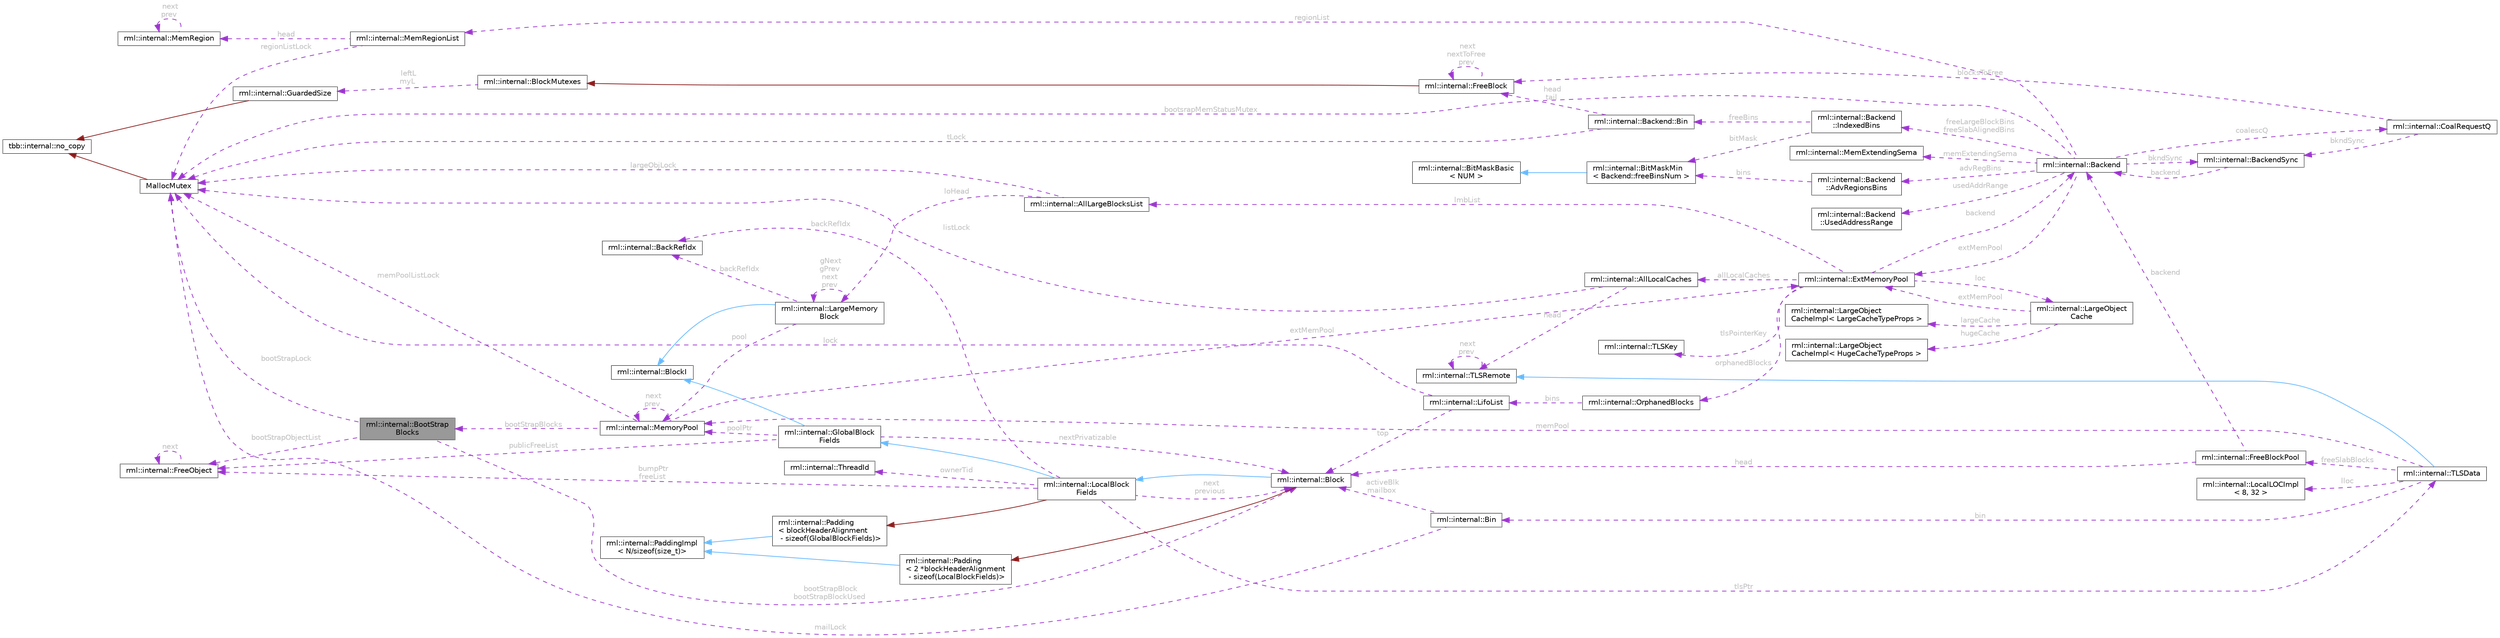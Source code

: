 digraph "rml::internal::BootStrapBlocks"
{
 // LATEX_PDF_SIZE
  bgcolor="transparent";
  edge [fontname=Helvetica,fontsize=10,labelfontname=Helvetica,labelfontsize=10];
  node [fontname=Helvetica,fontsize=10,shape=box,height=0.2,width=0.4];
  rankdir="LR";
  Node1 [id="Node000001",label="rml::internal::BootStrap\lBlocks",height=0.2,width=0.4,color="gray40", fillcolor="grey60", style="filled", fontcolor="black",tooltip=" "];
  Node2 -> Node1 [id="edge80_Node000001_Node000002",dir="back",color="darkorchid3",style="dashed",tooltip=" ",label=" bootStrapLock",fontcolor="grey" ];
  Node2 [id="Node000002",label="MallocMutex",height=0.2,width=0.4,color="gray40", fillcolor="white", style="filled",URL="$class_malloc_mutex.html",tooltip="Stripped down version of spin_mutex."];
  Node3 -> Node2 [id="edge81_Node000002_Node000003",dir="back",color="firebrick4",style="solid",tooltip=" "];
  Node3 [id="Node000003",label="tbb::internal::no_copy",height=0.2,width=0.4,color="gray40", fillcolor="white", style="filled",tooltip=" "];
  Node4 -> Node1 [id="edge82_Node000001_Node000004",dir="back",color="darkorchid3",style="dashed",tooltip=" ",label=" bootStrapBlock\nbootStrapBlockUsed",fontcolor="grey" ];
  Node4 [id="Node000004",label="rml::internal::Block",height=0.2,width=0.4,color="gray40", fillcolor="white", style="filled",URL="$classrml_1_1internal_1_1_block.html",tooltip=" "];
  Node5 -> Node4 [id="edge83_Node000004_Node000005",dir="back",color="steelblue1",style="solid",tooltip=" "];
  Node5 [id="Node000005",label="rml::internal::LocalBlock\lFields",height=0.2,width=0.4,color="gray40", fillcolor="white", style="filled",URL="$classrml_1_1internal_1_1_local_block_fields.html",tooltip=" "];
  Node6 -> Node5 [id="edge84_Node000005_Node000006",dir="back",color="steelblue1",style="solid",tooltip=" "];
  Node6 [id="Node000006",label="rml::internal::GlobalBlock\lFields",height=0.2,width=0.4,color="gray40", fillcolor="white", style="filled",URL="$classrml_1_1internal_1_1_global_block_fields.html",tooltip=" "];
  Node7 -> Node6 [id="edge85_Node000006_Node000007",dir="back",color="steelblue1",style="solid",tooltip=" "];
  Node7 [id="Node000007",label="rml::internal::BlockI",height=0.2,width=0.4,color="gray40", fillcolor="white", style="filled",URL="$classrml_1_1internal_1_1_block_i.html",tooltip=" "];
  Node8 -> Node6 [id="edge86_Node000006_Node000008",dir="back",color="darkorchid3",style="dashed",tooltip=" ",label=" publicFreeList",fontcolor="grey" ];
  Node8 [id="Node000008",label="rml::internal::FreeObject",height=0.2,width=0.4,color="gray40", fillcolor="white", style="filled",URL="$structrml_1_1internal_1_1_free_object.html",tooltip=" "];
  Node8 -> Node8 [id="edge87_Node000008_Node000008",dir="back",color="darkorchid3",style="dashed",tooltip=" ",label=" next",fontcolor="grey" ];
  Node4 -> Node6 [id="edge88_Node000006_Node000004",dir="back",color="darkorchid3",style="dashed",tooltip=" ",label=" nextPrivatizable",fontcolor="grey" ];
  Node9 -> Node6 [id="edge89_Node000006_Node000009",dir="back",color="darkorchid3",style="dashed",tooltip=" ",label=" poolPtr",fontcolor="grey" ];
  Node9 [id="Node000009",label="rml::internal::MemoryPool",height=0.2,width=0.4,color="gray40", fillcolor="white", style="filled",URL="$classrml_1_1internal_1_1_memory_pool.html",tooltip=" "];
  Node2 -> Node9 [id="edge90_Node000009_Node000002",dir="back",color="darkorchid3",style="dashed",tooltip=" ",label=" memPoolListLock",fontcolor="grey" ];
  Node9 -> Node9 [id="edge91_Node000009_Node000009",dir="back",color="darkorchid3",style="dashed",tooltip=" ",label=" next\nprev",fontcolor="grey" ];
  Node10 -> Node9 [id="edge92_Node000009_Node000010",dir="back",color="darkorchid3",style="dashed",tooltip=" ",label=" extMemPool",fontcolor="grey" ];
  Node10 [id="Node000010",label="rml::internal::ExtMemoryPool",height=0.2,width=0.4,color="gray40", fillcolor="white", style="filled",URL="$structrml_1_1internal_1_1_ext_memory_pool.html",tooltip=" "];
  Node11 -> Node10 [id="edge93_Node000010_Node000011",dir="back",color="darkorchid3",style="dashed",tooltip=" ",label=" backend",fontcolor="grey" ];
  Node11 [id="Node000011",label="rml::internal::Backend",height=0.2,width=0.4,color="gray40", fillcolor="white", style="filled",URL="$classrml_1_1internal_1_1_backend.html",tooltip=" "];
  Node10 -> Node11 [id="edge94_Node000011_Node000010",dir="back",color="darkorchid3",style="dashed",tooltip=" ",label=" extMemPool",fontcolor="grey" ];
  Node12 -> Node11 [id="edge95_Node000011_Node000012",dir="back",color="darkorchid3",style="dashed",tooltip=" ",label=" regionList",fontcolor="grey" ];
  Node12 [id="Node000012",label="rml::internal::MemRegionList",height=0.2,width=0.4,color="gray40", fillcolor="white", style="filled",URL="$classrml_1_1internal_1_1_mem_region_list.html",tooltip=" "];
  Node2 -> Node12 [id="edge96_Node000012_Node000002",dir="back",color="darkorchid3",style="dashed",tooltip=" ",label=" regionListLock",fontcolor="grey" ];
  Node13 -> Node12 [id="edge97_Node000012_Node000013",dir="back",color="darkorchid3",style="dashed",tooltip=" ",label=" head",fontcolor="grey" ];
  Node13 [id="Node000013",label="rml::internal::MemRegion",height=0.2,width=0.4,color="gray40", fillcolor="white", style="filled",URL="$structrml_1_1internal_1_1_mem_region.html",tooltip=" "];
  Node13 -> Node13 [id="edge98_Node000013_Node000013",dir="back",color="darkorchid3",style="dashed",tooltip=" ",label=" next\nprev",fontcolor="grey" ];
  Node14 -> Node11 [id="edge99_Node000011_Node000014",dir="back",color="darkorchid3",style="dashed",tooltip=" ",label=" coalescQ",fontcolor="grey" ];
  Node14 [id="Node000014",label="rml::internal::CoalRequestQ",height=0.2,width=0.4,color="gray40", fillcolor="white", style="filled",URL="$classrml_1_1internal_1_1_coal_request_q.html",tooltip=" "];
  Node15 -> Node14 [id="edge100_Node000014_Node000015",dir="back",color="darkorchid3",style="dashed",tooltip=" ",label=" blocksToFree",fontcolor="grey" ];
  Node15 [id="Node000015",label="rml::internal::FreeBlock",height=0.2,width=0.4,color="gray40", fillcolor="white", style="filled",URL="$classrml_1_1internal_1_1_free_block.html",tooltip=" "];
  Node16 -> Node15 [id="edge101_Node000015_Node000016",dir="back",color="firebrick4",style="solid",tooltip=" "];
  Node16 [id="Node000016",label="rml::internal::BlockMutexes",height=0.2,width=0.4,color="gray40", fillcolor="white", style="filled",URL="$classrml_1_1internal_1_1_block_mutexes.html",tooltip=" "];
  Node17 -> Node16 [id="edge102_Node000016_Node000017",dir="back",color="darkorchid3",style="dashed",tooltip=" ",label=" leftL\nmyL",fontcolor="grey" ];
  Node17 [id="Node000017",label="rml::internal::GuardedSize",height=0.2,width=0.4,color="gray40", fillcolor="white", style="filled",URL="$classrml_1_1internal_1_1_guarded_size.html",tooltip=" "];
  Node3 -> Node17 [id="edge103_Node000017_Node000003",dir="back",color="firebrick4",style="solid",tooltip=" "];
  Node15 -> Node15 [id="edge104_Node000015_Node000015",dir="back",color="darkorchid3",style="dashed",tooltip=" ",label=" next\nnextToFree\nprev",fontcolor="grey" ];
  Node18 -> Node14 [id="edge105_Node000014_Node000018",dir="back",color="darkorchid3",style="dashed",tooltip=" ",label=" bkndSync",fontcolor="grey" ];
  Node18 [id="Node000018",label="rml::internal::BackendSync",height=0.2,width=0.4,color="gray40", fillcolor="white", style="filled",URL="$classrml_1_1internal_1_1_backend_sync.html",tooltip=" "];
  Node11 -> Node18 [id="edge106_Node000018_Node000011",dir="back",color="darkorchid3",style="dashed",tooltip=" ",label=" backend",fontcolor="grey" ];
  Node18 -> Node11 [id="edge107_Node000011_Node000018",dir="back",color="darkorchid3",style="dashed",tooltip=" ",label=" bkndSync",fontcolor="grey" ];
  Node19 -> Node11 [id="edge108_Node000011_Node000019",dir="back",color="darkorchid3",style="dashed",tooltip=" ",label=" memExtendingSema",fontcolor="grey" ];
  Node19 [id="Node000019",label="rml::internal::MemExtendingSema",height=0.2,width=0.4,color="gray40", fillcolor="white", style="filled",URL="$classrml_1_1internal_1_1_mem_extending_sema.html",tooltip=" "];
  Node20 -> Node11 [id="edge109_Node000011_Node000020",dir="back",color="darkorchid3",style="dashed",tooltip=" ",label=" usedAddrRange",fontcolor="grey" ];
  Node20 [id="Node000020",label="rml::internal::Backend\l::UsedAddressRange",height=0.2,width=0.4,color="gray40", fillcolor="white", style="filled",URL="$classrml_1_1internal_1_1_backend_1_1_used_address_range.html",tooltip=" "];
  Node2 -> Node11 [id="edge110_Node000011_Node000002",dir="back",color="darkorchid3",style="dashed",tooltip=" ",label=" bootsrapMemStatusMutex",fontcolor="grey" ];
  Node21 -> Node11 [id="edge111_Node000011_Node000021",dir="back",color="darkorchid3",style="dashed",tooltip=" ",label=" advRegBins",fontcolor="grey" ];
  Node21 [id="Node000021",label="rml::internal::Backend\l::AdvRegionsBins",height=0.2,width=0.4,color="gray40", fillcolor="white", style="filled",URL="$classrml_1_1internal_1_1_backend_1_1_adv_regions_bins.html",tooltip=" "];
  Node22 -> Node21 [id="edge112_Node000021_Node000022",dir="back",color="darkorchid3",style="dashed",tooltip=" ",label=" bins",fontcolor="grey" ];
  Node22 [id="Node000022",label="rml::internal::BitMaskMin\l\< Backend::freeBinsNum \>",height=0.2,width=0.4,color="gray40", fillcolor="white", style="filled",URL="$classrml_1_1internal_1_1_bit_mask_min.html",tooltip=" "];
  Node23 -> Node22 [id="edge113_Node000022_Node000023",dir="back",color="steelblue1",style="solid",tooltip=" "];
  Node23 [id="Node000023",label="rml::internal::BitMaskBasic\l\< NUM \>",height=0.2,width=0.4,color="gray40", fillcolor="white", style="filled",URL="$classrml_1_1internal_1_1_bit_mask_basic.html",tooltip=" "];
  Node24 -> Node11 [id="edge114_Node000011_Node000024",dir="back",color="darkorchid3",style="dashed",tooltip=" ",label=" freeLargeBlockBins\nfreeSlabAlignedBins",fontcolor="grey" ];
  Node24 [id="Node000024",label="rml::internal::Backend\l::IndexedBins",height=0.2,width=0.4,color="gray40", fillcolor="white", style="filled",URL="$classrml_1_1internal_1_1_backend_1_1_indexed_bins.html",tooltip=" "];
  Node22 -> Node24 [id="edge115_Node000024_Node000022",dir="back",color="darkorchid3",style="dashed",tooltip=" ",label=" bitMask",fontcolor="grey" ];
  Node25 -> Node24 [id="edge116_Node000024_Node000025",dir="back",color="darkorchid3",style="dashed",tooltip=" ",label=" freeBins",fontcolor="grey" ];
  Node25 [id="Node000025",label="rml::internal::Backend::Bin",height=0.2,width=0.4,color="gray40", fillcolor="white", style="filled",URL="$structrml_1_1internal_1_1_backend_1_1_bin.html",tooltip=" "];
  Node15 -> Node25 [id="edge117_Node000025_Node000015",dir="back",color="darkorchid3",style="dashed",tooltip=" ",label=" head\ntail",fontcolor="grey" ];
  Node2 -> Node25 [id="edge118_Node000025_Node000002",dir="back",color="darkorchid3",style="dashed",tooltip=" ",label=" tLock",fontcolor="grey" ];
  Node26 -> Node10 [id="edge119_Node000010_Node000026",dir="back",color="darkorchid3",style="dashed",tooltip=" ",label=" loc",fontcolor="grey" ];
  Node26 [id="Node000026",label="rml::internal::LargeObject\lCache",height=0.2,width=0.4,color="gray40", fillcolor="white", style="filled",URL="$classrml_1_1internal_1_1_large_object_cache.html",tooltip=" "];
  Node27 -> Node26 [id="edge120_Node000026_Node000027",dir="back",color="darkorchid3",style="dashed",tooltip=" ",label=" hugeCache",fontcolor="grey" ];
  Node27 [id="Node000027",label="rml::internal::LargeObject\lCacheImpl\< HugeCacheTypeProps \>",height=0.2,width=0.4,color="gray40", fillcolor="white", style="filled",URL="$classrml_1_1internal_1_1_large_object_cache_impl.html",tooltip=" "];
  Node28 -> Node26 [id="edge121_Node000026_Node000028",dir="back",color="darkorchid3",style="dashed",tooltip=" ",label=" largeCache",fontcolor="grey" ];
  Node28 [id="Node000028",label="rml::internal::LargeObject\lCacheImpl\< LargeCacheTypeProps \>",height=0.2,width=0.4,color="gray40", fillcolor="white", style="filled",URL="$classrml_1_1internal_1_1_large_object_cache_impl.html",tooltip=" "];
  Node10 -> Node26 [id="edge122_Node000026_Node000010",dir="back",color="darkorchid3",style="dashed",tooltip=" ",label=" extMemPool",fontcolor="grey" ];
  Node29 -> Node10 [id="edge123_Node000010_Node000029",dir="back",color="darkorchid3",style="dashed",tooltip=" ",label=" allLocalCaches",fontcolor="grey" ];
  Node29 [id="Node000029",label="rml::internal::AllLocalCaches",height=0.2,width=0.4,color="gray40", fillcolor="white", style="filled",URL="$classrml_1_1internal_1_1_all_local_caches.html",tooltip=" "];
  Node30 -> Node29 [id="edge124_Node000029_Node000030",dir="back",color="darkorchid3",style="dashed",tooltip=" ",label=" head",fontcolor="grey" ];
  Node30 [id="Node000030",label="rml::internal::TLSRemote",height=0.2,width=0.4,color="gray40", fillcolor="white", style="filled",URL="$structrml_1_1internal_1_1_t_l_s_remote.html",tooltip=" "];
  Node30 -> Node30 [id="edge125_Node000030_Node000030",dir="back",color="darkorchid3",style="dashed",tooltip=" ",label=" next\nprev",fontcolor="grey" ];
  Node2 -> Node29 [id="edge126_Node000029_Node000002",dir="back",color="darkorchid3",style="dashed",tooltip=" ",label=" listLock",fontcolor="grey" ];
  Node31 -> Node10 [id="edge127_Node000010_Node000031",dir="back",color="darkorchid3",style="dashed",tooltip=" ",label=" orphanedBlocks",fontcolor="grey" ];
  Node31 [id="Node000031",label="rml::internal::OrphanedBlocks",height=0.2,width=0.4,color="gray40", fillcolor="white", style="filled",URL="$classrml_1_1internal_1_1_orphaned_blocks.html",tooltip=" "];
  Node32 -> Node31 [id="edge128_Node000031_Node000032",dir="back",color="darkorchid3",style="dashed",tooltip=" ",label=" bins",fontcolor="grey" ];
  Node32 [id="Node000032",label="rml::internal::LifoList",height=0.2,width=0.4,color="gray40", fillcolor="white", style="filled",URL="$classrml_1_1internal_1_1_lifo_list.html",tooltip=" "];
  Node4 -> Node32 [id="edge129_Node000032_Node000004",dir="back",color="darkorchid3",style="dashed",tooltip=" ",label=" top",fontcolor="grey" ];
  Node2 -> Node32 [id="edge130_Node000032_Node000002",dir="back",color="darkorchid3",style="dashed",tooltip=" ",label=" lock",fontcolor="grey" ];
  Node33 -> Node10 [id="edge131_Node000010_Node000033",dir="back",color="darkorchid3",style="dashed",tooltip=" ",label=" lmbList",fontcolor="grey" ];
  Node33 [id="Node000033",label="rml::internal::AllLargeBlocksList",height=0.2,width=0.4,color="gray40", fillcolor="white", style="filled",URL="$classrml_1_1internal_1_1_all_large_blocks_list.html",tooltip=" "];
  Node2 -> Node33 [id="edge132_Node000033_Node000002",dir="back",color="darkorchid3",style="dashed",tooltip=" ",label=" largeObjLock",fontcolor="grey" ];
  Node34 -> Node33 [id="edge133_Node000033_Node000034",dir="back",color="darkorchid3",style="dashed",tooltip=" ",label=" loHead",fontcolor="grey" ];
  Node34 [id="Node000034",label="rml::internal::LargeMemory\lBlock",height=0.2,width=0.4,color="gray40", fillcolor="white", style="filled",URL="$structrml_1_1internal_1_1_large_memory_block.html",tooltip=" "];
  Node7 -> Node34 [id="edge134_Node000034_Node000007",dir="back",color="steelblue1",style="solid",tooltip=" "];
  Node9 -> Node34 [id="edge135_Node000034_Node000009",dir="back",color="darkorchid3",style="dashed",tooltip=" ",label=" pool",fontcolor="grey" ];
  Node34 -> Node34 [id="edge136_Node000034_Node000034",dir="back",color="darkorchid3",style="dashed",tooltip=" ",label=" gNext\ngPrev\nnext\nprev",fontcolor="grey" ];
  Node35 -> Node34 [id="edge137_Node000034_Node000035",dir="back",color="darkorchid3",style="dashed",tooltip=" ",label=" backRefIdx",fontcolor="grey" ];
  Node35 [id="Node000035",label="rml::internal::BackRefIdx",height=0.2,width=0.4,color="gray40", fillcolor="white", style="filled",URL="$classrml_1_1internal_1_1_back_ref_idx.html",tooltip=" "];
  Node36 -> Node10 [id="edge138_Node000010_Node000036",dir="back",color="darkorchid3",style="dashed",tooltip=" ",label=" tlsPointerKey",fontcolor="grey" ];
  Node36 [id="Node000036",label="rml::internal::TLSKey",height=0.2,width=0.4,color="gray40", fillcolor="white", style="filled",URL="$classrml_1_1internal_1_1_t_l_s_key.html",tooltip=" "];
  Node1 -> Node9 [id="edge139_Node000009_Node000001",dir="back",color="darkorchid3",style="dashed",tooltip=" ",label=" bootStrapBlocks",fontcolor="grey" ];
  Node37 -> Node5 [id="edge140_Node000005_Node000037",dir="back",color="firebrick4",style="solid",tooltip=" "];
  Node37 [id="Node000037",label="rml::internal::Padding\l\< blockHeaderAlignment\l - sizeof(GlobalBlockFields)\>",height=0.2,width=0.4,color="gray40", fillcolor="white", style="filled",URL="$structrml_1_1internal_1_1_padding.html",tooltip=" "];
  Node38 -> Node37 [id="edge141_Node000037_Node000038",dir="back",color="steelblue1",style="solid",tooltip=" "];
  Node38 [id="Node000038",label="rml::internal::PaddingImpl\l\< N/sizeof(size_t)\>",height=0.2,width=0.4,color="gray40", fillcolor="white", style="filled",URL="$structrml_1_1internal_1_1_padding_impl.html",tooltip=" "];
  Node4 -> Node5 [id="edge142_Node000005_Node000004",dir="back",color="darkorchid3",style="dashed",tooltip=" ",label=" next\nprevious",fontcolor="grey" ];
  Node8 -> Node5 [id="edge143_Node000005_Node000008",dir="back",color="darkorchid3",style="dashed",tooltip=" ",label=" bumpPtr\nfreeList",fontcolor="grey" ];
  Node39 -> Node5 [id="edge144_Node000005_Node000039",dir="back",color="darkorchid3",style="dashed",tooltip=" ",label=" tlsPtr",fontcolor="grey" ];
  Node39 [id="Node000039",label="rml::internal::TLSData",height=0.2,width=0.4,color="gray40", fillcolor="white", style="filled",URL="$classrml_1_1internal_1_1_t_l_s_data.html",tooltip=" "];
  Node30 -> Node39 [id="edge145_Node000039_Node000030",dir="back",color="steelblue1",style="solid",tooltip=" "];
  Node9 -> Node39 [id="edge146_Node000039_Node000009",dir="back",color="darkorchid3",style="dashed",tooltip=" ",label=" memPool",fontcolor="grey" ];
  Node40 -> Node39 [id="edge147_Node000039_Node000040",dir="back",color="darkorchid3",style="dashed",tooltip=" ",label=" bin",fontcolor="grey" ];
  Node40 [id="Node000040",label="rml::internal::Bin",height=0.2,width=0.4,color="gray40", fillcolor="white", style="filled",URL="$classrml_1_1internal_1_1_bin.html",tooltip=" "];
  Node4 -> Node40 [id="edge148_Node000040_Node000004",dir="back",color="darkorchid3",style="dashed",tooltip=" ",label=" activeBlk\nmailbox",fontcolor="grey" ];
  Node2 -> Node40 [id="edge149_Node000040_Node000002",dir="back",color="darkorchid3",style="dashed",tooltip=" ",label=" mailLock",fontcolor="grey" ];
  Node41 -> Node39 [id="edge150_Node000039_Node000041",dir="back",color="darkorchid3",style="dashed",tooltip=" ",label=" freeSlabBlocks",fontcolor="grey" ];
  Node41 [id="Node000041",label="rml::internal::FreeBlockPool",height=0.2,width=0.4,color="gray40", fillcolor="white", style="filled",URL="$classrml_1_1internal_1_1_free_block_pool.html",tooltip=" "];
  Node4 -> Node41 [id="edge151_Node000041_Node000004",dir="back",color="darkorchid3",style="dashed",tooltip=" ",label=" head",fontcolor="grey" ];
  Node11 -> Node41 [id="edge152_Node000041_Node000011",dir="back",color="darkorchid3",style="dashed",tooltip=" ",label=" backend",fontcolor="grey" ];
  Node42 -> Node39 [id="edge153_Node000039_Node000042",dir="back",color="darkorchid3",style="dashed",tooltip=" ",label=" lloc",fontcolor="grey" ];
  Node42 [id="Node000042",label="rml::internal::LocalLOCImpl\l\< 8, 32 \>",height=0.2,width=0.4,color="gray40", fillcolor="white", style="filled",URL="$classrml_1_1internal_1_1_local_l_o_c_impl.html",tooltip=" "];
  Node43 -> Node5 [id="edge154_Node000005_Node000043",dir="back",color="darkorchid3",style="dashed",tooltip=" ",label=" ownerTid",fontcolor="grey" ];
  Node43 [id="Node000043",label="rml::internal::ThreadId",height=0.2,width=0.4,color="gray40", fillcolor="white", style="filled",URL="$classrml_1_1internal_1_1_thread_id.html",tooltip=" "];
  Node35 -> Node5 [id="edge155_Node000005_Node000035",dir="back",color="darkorchid3",style="dashed",tooltip=" ",label=" backRefIdx",fontcolor="grey" ];
  Node44 -> Node4 [id="edge156_Node000004_Node000044",dir="back",color="firebrick4",style="solid",tooltip=" "];
  Node44 [id="Node000044",label="rml::internal::Padding\l\< 2 *blockHeaderAlignment\l - sizeof(LocalBlockFields)\>",height=0.2,width=0.4,color="gray40", fillcolor="white", style="filled",URL="$structrml_1_1internal_1_1_padding.html",tooltip=" "];
  Node38 -> Node44 [id="edge157_Node000044_Node000038",dir="back",color="steelblue1",style="solid",tooltip=" "];
  Node8 -> Node1 [id="edge158_Node000001_Node000008",dir="back",color="darkorchid3",style="dashed",tooltip=" ",label=" bootStrapObjectList",fontcolor="grey" ];
}
